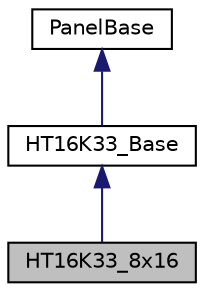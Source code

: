 digraph "HT16K33_8x16"
{
 // LATEX_PDF_SIZE
  edge [fontname="Helvetica",fontsize="10",labelfontname="Helvetica",labelfontsize="10"];
  node [fontname="Helvetica",fontsize="10",shape=record];
  Node1 [label="HT16K33_8x16",height=0.2,width=0.4,color="black", fillcolor="grey75", style="filled", fontcolor="black",tooltip="8x16サイズのLEDパネルクラス"];
  Node2 -> Node1 [dir="back",color="midnightblue",fontsize="10",style="solid",fontname="Helvetica"];
  Node2 [label="HT16K33_Base",height=0.2,width=0.4,color="black", fillcolor="white", style="filled",URL="$classHT16K33__Base.html",tooltip="Base class of HT16K33."];
  Node3 -> Node2 [dir="back",color="midnightblue",fontsize="10",style="solid",fontname="Helvetica"];
  Node3 [label="PanelBase",height=0.2,width=0.4,color="black", fillcolor="white", style="filled",URL="$classPanelBase.html",tooltip="1枚のLEDパネルを表すクラス"];
}
